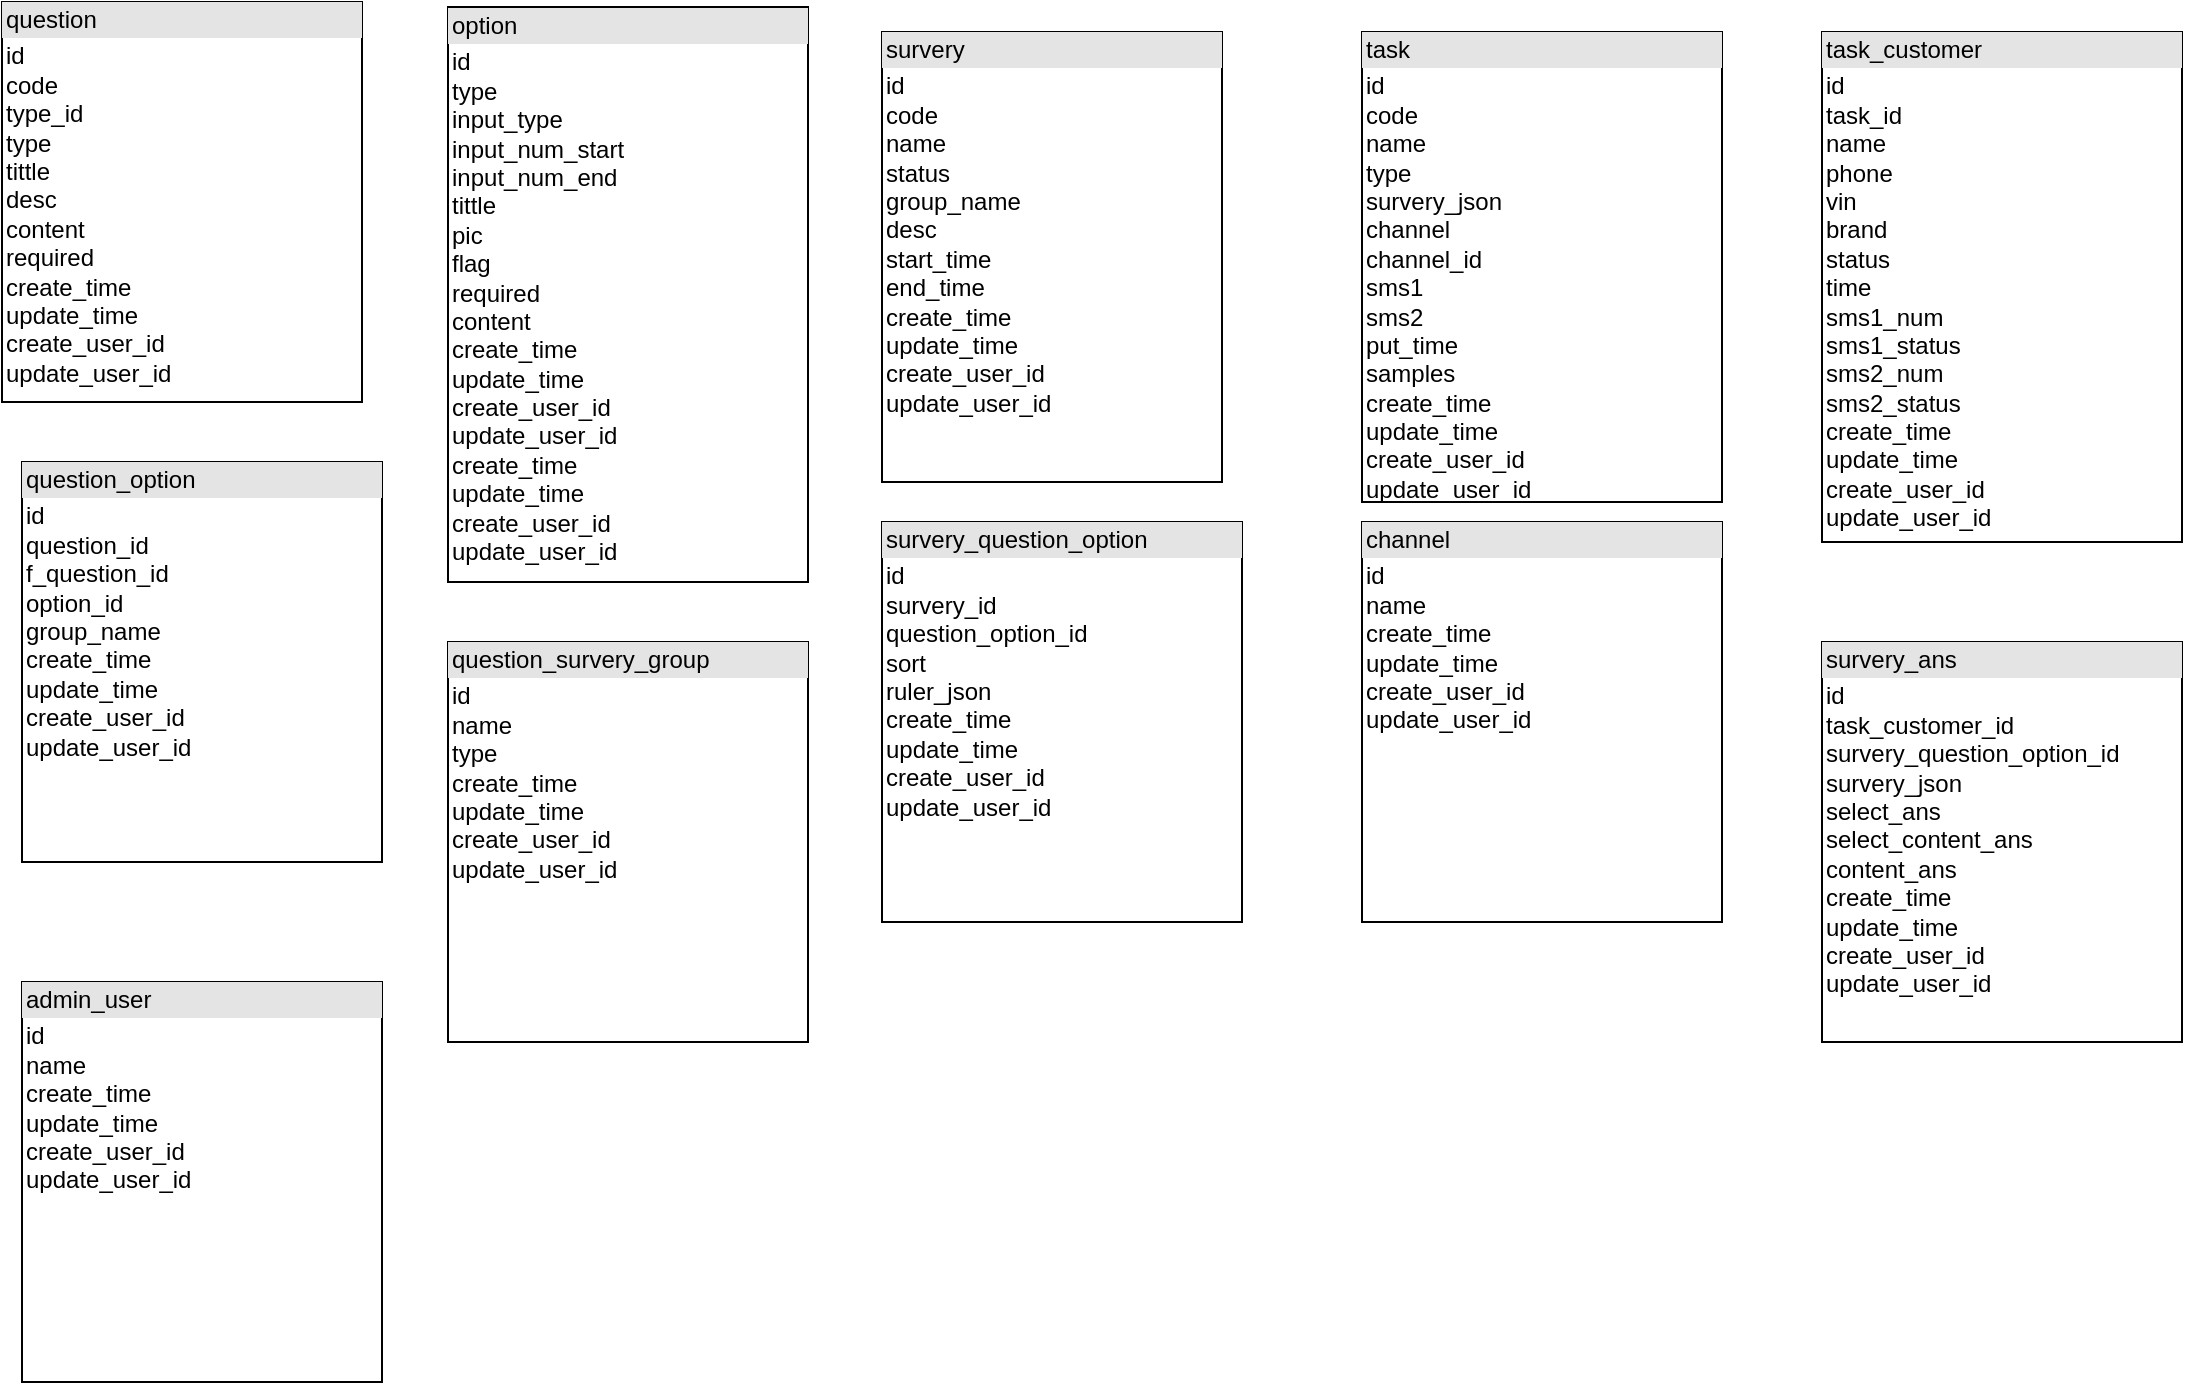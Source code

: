 <mxfile version="15.9.1" type="github">
  <diagram name="Page-1" id="efa7a0a1-bf9b-a30e-e6df-94a7791c09e9">
    <mxGraphModel dx="987" dy="688" grid="1" gridSize="10" guides="1" tooltips="1" connect="1" arrows="1" fold="1" page="1" pageScale="1" pageWidth="826" pageHeight="1169" background="none" math="0" shadow="0">
      <root>
        <mxCell id="0" />
        <mxCell id="1" parent="0" />
        <mxCell id="LbIQLFSFOZcf8yYngf2S-128" value="&lt;div style=&quot;box-sizing: border-box ; width: 100% ; background: #e4e4e4 ; padding: 2px&quot;&gt;question&lt;/div&gt;&lt;table style=&quot;width: 100% ; font-size: 1em&quot; cellpadding=&quot;2&quot; cellspacing=&quot;0&quot;&gt;&lt;tbody&gt;&lt;tr&gt;&lt;td&gt;id&lt;br&gt;code&lt;br&gt;type_id&lt;br&gt;type&lt;br&gt;tittle&lt;br&gt;desc&lt;br&gt;content&lt;br&gt;required&lt;br&gt;create_time&lt;br&gt;update_time&lt;br&gt;create_user_id&lt;br&gt;update_user_id&lt;br&gt;&lt;table cellpadding=&quot;2&quot; cellspacing=&quot;0&quot; style=&quot;font-size: 1em ; width: 180px&quot;&gt;&lt;tbody&gt;&lt;tr&gt;&lt;td&gt;&lt;br&gt;&lt;/td&gt;&lt;td&gt;&lt;br&gt;&lt;/td&gt;&lt;td&gt;&lt;br&gt;&lt;/td&gt;&lt;/tr&gt;&lt;/tbody&gt;&lt;/table&gt;&lt;/td&gt;&lt;td&gt;&lt;br&gt;&lt;/td&gt;&lt;/tr&gt;&lt;tr&gt;&lt;td&gt;&lt;br&gt;&lt;/td&gt;&lt;td&gt;&lt;br&gt;&lt;/td&gt;&lt;/tr&gt;&lt;/tbody&gt;&lt;/table&gt;" style="verticalAlign=top;align=left;overflow=fill;html=1;" parent="1" vertex="1">
          <mxGeometry x="10" y="20" width="180" height="200" as="geometry" />
        </mxCell>
        <mxCell id="LbIQLFSFOZcf8yYngf2S-129" value="&lt;div style=&quot;box-sizing: border-box ; width: 100% ; background: #e4e4e4 ; padding: 2px&quot;&gt;option&lt;/div&gt;&lt;table style=&quot;width: 100% ; font-size: 1em&quot; cellpadding=&quot;2&quot; cellspacing=&quot;0&quot;&gt;&lt;tbody&gt;&lt;tr&gt;&lt;td&gt;id&lt;br&gt;type&lt;br&gt;input_type&lt;br&gt;input_num_start&lt;br&gt;input_num_end&lt;br&gt;tittle&lt;br&gt;pic&lt;br&gt;flag&lt;br&gt;required&lt;br&gt;content&lt;br&gt;create_time&lt;br&gt;update_time&lt;br&gt;create_user_id&lt;br&gt;update_user_id&lt;br&gt;create_time&lt;br&gt;update_time&lt;br&gt;create_user_id&lt;br&gt;update_user_id&lt;br&gt;&lt;br&gt;&lt;br&gt;&lt;/td&gt;&lt;td&gt;&lt;br&gt;&lt;/td&gt;&lt;/tr&gt;&lt;tr&gt;&lt;td&gt;&lt;br&gt;&lt;/td&gt;&lt;td&gt;&lt;br&gt;&lt;/td&gt;&lt;/tr&gt;&lt;/tbody&gt;&lt;/table&gt;" style="verticalAlign=top;align=left;overflow=fill;html=1;" parent="1" vertex="1">
          <mxGeometry x="233" y="22.5" width="180" height="287.5" as="geometry" />
        </mxCell>
        <mxCell id="LbIQLFSFOZcf8yYngf2S-131" value="&lt;div style=&quot;box-sizing: border-box ; width: 100% ; background: #e4e4e4 ; padding: 2px&quot;&gt;survery&lt;/div&gt;&lt;table style=&quot;width: 100% ; font-size: 1em&quot; cellpadding=&quot;2&quot; cellspacing=&quot;0&quot;&gt;&lt;tbody&gt;&lt;tr&gt;&lt;td&gt;id&lt;br&gt;&lt;span&gt;&lt;/span&gt;code&lt;br&gt;name&lt;br&gt;status&lt;br&gt;group_name&lt;br&gt;desc&lt;br&gt;start_time&lt;br&gt;end_time&lt;br&gt;create_time&lt;br&gt;update_time&lt;br&gt;create_user_id&lt;br&gt;update_user_id&lt;br&gt;&lt;span&gt;&lt;/span&gt;&lt;/td&gt;&lt;td&gt;&lt;br&gt;&lt;/td&gt;&lt;/tr&gt;&lt;tr&gt;&lt;td&gt;&lt;br&gt;&lt;/td&gt;&lt;td&gt;&lt;br&gt;&lt;/td&gt;&lt;/tr&gt;&lt;/tbody&gt;&lt;/table&gt;" style="verticalAlign=top;align=left;overflow=fill;html=1;" parent="1" vertex="1">
          <mxGeometry x="450" y="35" width="170" height="225" as="geometry" />
        </mxCell>
        <mxCell id="LbIQLFSFOZcf8yYngf2S-132" value="&lt;div style=&quot;box-sizing: border-box ; width: 100% ; background: #e4e4e4 ; padding: 2px&quot;&gt;survery_question_option&lt;/div&gt;&lt;table style=&quot;width: 100% ; font-size: 1em&quot; cellpadding=&quot;2&quot; cellspacing=&quot;0&quot;&gt;&lt;tbody&gt;&lt;tr&gt;&lt;td&gt;id&lt;span&gt; &lt;/span&gt;&lt;br&gt;survery_id&lt;br&gt;question_option_id&lt;br&gt;sort&lt;br&gt;ruler_json&lt;br&gt;create_time&lt;br&gt;update_time&lt;br&gt;create_user_id&lt;br&gt;update_user_id&lt;span&gt;&lt;/span&gt;&lt;/td&gt;&lt;td&gt;&lt;br&gt;&lt;/td&gt;&lt;/tr&gt;&lt;tr&gt;&lt;td&gt;&lt;br&gt;&lt;/td&gt;&lt;td&gt;&lt;br&gt;&lt;/td&gt;&lt;/tr&gt;&lt;/tbody&gt;&lt;/table&gt;" style="verticalAlign=top;align=left;overflow=fill;html=1;" parent="1" vertex="1">
          <mxGeometry x="450" y="280" width="180" height="200" as="geometry" />
        </mxCell>
        <mxCell id="LbIQLFSFOZcf8yYngf2S-133" value="&lt;div style=&quot;box-sizing: border-box ; width: 100% ; background: #e4e4e4 ; padding: 2px&quot;&gt;question_option&lt;/div&gt;&lt;table style=&quot;width: 100% ; font-size: 1em&quot; cellpadding=&quot;2&quot; cellspacing=&quot;0&quot;&gt;&lt;tbody&gt;&lt;tr&gt;&lt;td&gt;id&lt;span&gt; &lt;/span&gt;&lt;br&gt;question_id&lt;br&gt;f_question_id&lt;br&gt;option_id&lt;br&gt;group_name&lt;br&gt;create_time&lt;br&gt;update_time&lt;br&gt;create_user_id&lt;br&gt;update_user_id&lt;span&gt;&lt;/span&gt;&lt;/td&gt;&lt;td&gt;&lt;br&gt;&lt;/td&gt;&lt;/tr&gt;&lt;tr&gt;&lt;td&gt;&lt;br&gt;&lt;/td&gt;&lt;td&gt;&lt;br&gt;&lt;/td&gt;&lt;/tr&gt;&lt;/tbody&gt;&lt;/table&gt;" style="verticalAlign=top;align=left;overflow=fill;html=1;" parent="1" vertex="1">
          <mxGeometry x="20" y="250" width="180" height="200" as="geometry" />
        </mxCell>
        <mxCell id="LbIQLFSFOZcf8yYngf2S-137" value="&lt;div style=&quot;box-sizing: border-box ; width: 100% ; background: #e4e4e4 ; padding: 2px&quot;&gt;survery_ans&lt;/div&gt;&lt;table style=&quot;width: 100% ; font-size: 1em&quot; cellpadding=&quot;2&quot; cellspacing=&quot;0&quot;&gt;&lt;tbody&gt;&lt;tr&gt;&lt;td&gt;id&lt;span&gt; &lt;/span&gt;&lt;br&gt;task_customer_id&lt;br&gt;survery_question_option_id&lt;br&gt;survery_json&lt;br&gt;select_ans&lt;br&gt;select_content_ans&lt;br&gt;content_ans&lt;br&gt;create_time&lt;br&gt;update_time&lt;br&gt;create_user_id&lt;br&gt;update_user_id&lt;span&gt;&lt;/span&gt;&lt;/td&gt;&lt;td&gt;&lt;br&gt;&lt;/td&gt;&lt;/tr&gt;&lt;tr&gt;&lt;td&gt;&lt;br&gt;&lt;/td&gt;&lt;td&gt;&lt;br&gt;&lt;/td&gt;&lt;/tr&gt;&lt;/tbody&gt;&lt;/table&gt;" style="verticalAlign=top;align=left;overflow=fill;html=1;" parent="1" vertex="1">
          <mxGeometry x="920" y="340" width="180" height="200" as="geometry" />
        </mxCell>
        <mxCell id="LbIQLFSFOZcf8yYngf2S-138" value="&lt;div style=&quot;box-sizing: border-box ; width: 100% ; background: #e4e4e4 ; padding: 2px&quot;&gt;admin_user&lt;/div&gt;&lt;table style=&quot;width: 100% ; font-size: 1em&quot; cellpadding=&quot;2&quot; cellspacing=&quot;0&quot;&gt;&lt;tbody&gt;&lt;tr&gt;&lt;td&gt;id&lt;span&gt; &lt;/span&gt;&lt;br&gt;name&lt;br&gt;create_time&lt;br&gt;update_time&lt;br&gt;create_user_id&lt;br&gt;update_user_id&lt;span&gt;&lt;/span&gt;&lt;/td&gt;&lt;td&gt;&lt;br&gt;&lt;/td&gt;&lt;/tr&gt;&lt;tr&gt;&lt;td&gt;&lt;br&gt;&lt;/td&gt;&lt;td&gt;&lt;br&gt;&lt;/td&gt;&lt;/tr&gt;&lt;/tbody&gt;&lt;/table&gt;" style="verticalAlign=top;align=left;overflow=fill;html=1;" parent="1" vertex="1">
          <mxGeometry x="20" y="510" width="180" height="200" as="geometry" />
        </mxCell>
        <mxCell id="LbIQLFSFOZcf8yYngf2S-151" value="&lt;div style=&quot;box-sizing: border-box ; width: 100% ; background: #e4e4e4 ; padding: 2px&quot;&gt;channel&lt;/div&gt;&lt;table style=&quot;width: 100% ; font-size: 1em&quot; cellpadding=&quot;2&quot; cellspacing=&quot;0&quot;&gt;&lt;tbody&gt;&lt;tr&gt;&lt;td&gt;id&lt;span&gt; &lt;/span&gt;&lt;br&gt;name&lt;br&gt;create_time&lt;br&gt;update_time&lt;br&gt;create_user_id&lt;br&gt;update_user_id&lt;span&gt;&lt;/span&gt;&lt;/td&gt;&lt;td&gt;&lt;br&gt;&lt;/td&gt;&lt;/tr&gt;&lt;tr&gt;&lt;td&gt;&lt;br&gt;&lt;/td&gt;&lt;td&gt;&lt;br&gt;&lt;/td&gt;&lt;/tr&gt;&lt;/tbody&gt;&lt;/table&gt;" style="verticalAlign=top;align=left;overflow=fill;html=1;" parent="1" vertex="1">
          <mxGeometry x="690" y="280" width="180" height="200" as="geometry" />
        </mxCell>
        <mxCell id="A8XaoF14ENBl90pUfyUm-1" value="&lt;div style=&quot;box-sizing: border-box ; width: 100% ; background: #e4e4e4 ; padding: 2px&quot;&gt;question_survery_group&lt;/div&gt;&lt;table style=&quot;width: 100% ; font-size: 1em&quot; cellpadding=&quot;2&quot; cellspacing=&quot;0&quot;&gt;&lt;tbody&gt;&lt;tr&gt;&lt;td&gt;id&lt;span&gt; &lt;/span&gt;&lt;br&gt;name&lt;br&gt;type&lt;br&gt;create_time&lt;br&gt;update_time&lt;br&gt;create_user_id&lt;br&gt;update_user_id&lt;span&gt;&lt;/span&gt;&lt;/td&gt;&lt;td&gt;&lt;br&gt;&lt;/td&gt;&lt;/tr&gt;&lt;tr&gt;&lt;td&gt;&lt;br&gt;&lt;/td&gt;&lt;td&gt;&lt;br&gt;&lt;/td&gt;&lt;/tr&gt;&lt;/tbody&gt;&lt;/table&gt;" style="verticalAlign=top;align=left;overflow=fill;html=1;" vertex="1" parent="1">
          <mxGeometry x="233" y="340" width="180" height="200" as="geometry" />
        </mxCell>
        <mxCell id="A8XaoF14ENBl90pUfyUm-4" value="&lt;div style=&quot;box-sizing: border-box ; width: 100% ; background: #e4e4e4 ; padding: 2px&quot;&gt;task&lt;/div&gt;&lt;table style=&quot;width: 100% ; font-size: 1em&quot; cellpadding=&quot;2&quot; cellspacing=&quot;0&quot;&gt;&lt;tbody&gt;&lt;tr&gt;&lt;td&gt;id&lt;br&gt;code&lt;br&gt;name&lt;br&gt;type&lt;br&gt;survery_json&lt;br&gt;channel&lt;br&gt;channel_id&lt;br&gt;sms1&lt;br&gt;sms2&lt;br&gt;put_time&lt;br&gt;samples&lt;br&gt;create_time&lt;br&gt;update_time&lt;br&gt;create_user_id&lt;br&gt;update_user_id&lt;br&gt;&lt;table cellpadding=&quot;2&quot; cellspacing=&quot;0&quot; style=&quot;font-size: 1em ; width: 180px&quot;&gt;&lt;tbody&gt;&lt;tr&gt;&lt;td&gt;&lt;br&gt;&lt;/td&gt;&lt;td&gt;&lt;br&gt;&lt;/td&gt;&lt;td&gt;&lt;br&gt;&lt;/td&gt;&lt;/tr&gt;&lt;/tbody&gt;&lt;/table&gt;&lt;/td&gt;&lt;td&gt;&lt;br&gt;&lt;/td&gt;&lt;/tr&gt;&lt;tr&gt;&lt;td&gt;&lt;br&gt;&lt;/td&gt;&lt;td&gt;&lt;br&gt;&lt;/td&gt;&lt;/tr&gt;&lt;/tbody&gt;&lt;/table&gt;" style="verticalAlign=top;align=left;overflow=fill;html=1;" vertex="1" parent="1">
          <mxGeometry x="690" y="35" width="180" height="235" as="geometry" />
        </mxCell>
        <mxCell id="A8XaoF14ENBl90pUfyUm-5" value="&lt;div style=&quot;box-sizing: border-box ; width: 100% ; background: #e4e4e4 ; padding: 2px&quot;&gt;task_customer&lt;/div&gt;&lt;table style=&quot;width: 100% ; font-size: 1em&quot; cellpadding=&quot;2&quot; cellspacing=&quot;0&quot;&gt;&lt;tbody&gt;&lt;tr&gt;&lt;td&gt;id&lt;br&gt;task_id&lt;br&gt;name&lt;br&gt;phone&lt;br&gt;vin&lt;br&gt;brand&lt;br&gt;status&lt;br&gt;time&lt;br&gt;sms1_num&lt;br&gt;sms1_status&lt;br&gt;sms2_num&lt;br&gt;sms2_status&lt;br&gt;create_time&lt;br&gt;update_time&lt;br&gt;create_user_id&lt;br&gt;update_user_id&lt;br&gt;&lt;table cellpadding=&quot;2&quot; cellspacing=&quot;0&quot; style=&quot;font-size: 1em ; width: 180px&quot;&gt;&lt;tbody&gt;&lt;tr&gt;&lt;td&gt;&lt;br&gt;&lt;/td&gt;&lt;td&gt;&lt;br&gt;&lt;/td&gt;&lt;td&gt;&lt;br&gt;&lt;/td&gt;&lt;/tr&gt;&lt;/tbody&gt;&lt;/table&gt;&lt;/td&gt;&lt;td&gt;&lt;br&gt;&lt;/td&gt;&lt;/tr&gt;&lt;tr&gt;&lt;td&gt;&lt;br&gt;&lt;/td&gt;&lt;td&gt;&lt;br&gt;&lt;/td&gt;&lt;/tr&gt;&lt;/tbody&gt;&lt;/table&gt;" style="verticalAlign=top;align=left;overflow=fill;html=1;" vertex="1" parent="1">
          <mxGeometry x="920" y="35" width="180" height="255" as="geometry" />
        </mxCell>
      </root>
    </mxGraphModel>
  </diagram>
</mxfile>
